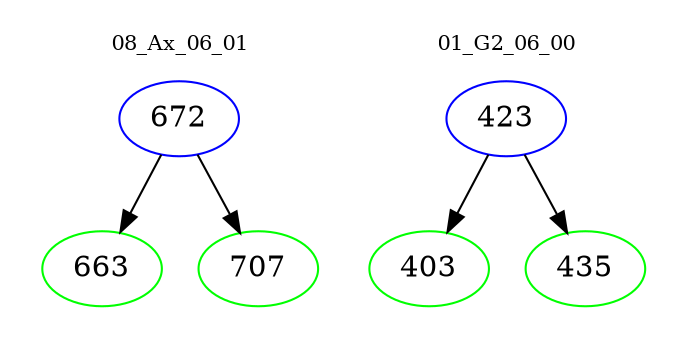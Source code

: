 digraph{
subgraph cluster_0 {
color = white
label = "08_Ax_06_01";
fontsize=10;
T0_672 [label="672", color="blue"]
T0_672 -> T0_663 [color="black"]
T0_663 [label="663", color="green"]
T0_672 -> T0_707 [color="black"]
T0_707 [label="707", color="green"]
}
subgraph cluster_1 {
color = white
label = "01_G2_06_00";
fontsize=10;
T1_423 [label="423", color="blue"]
T1_423 -> T1_403 [color="black"]
T1_403 [label="403", color="green"]
T1_423 -> T1_435 [color="black"]
T1_435 [label="435", color="green"]
}
}
